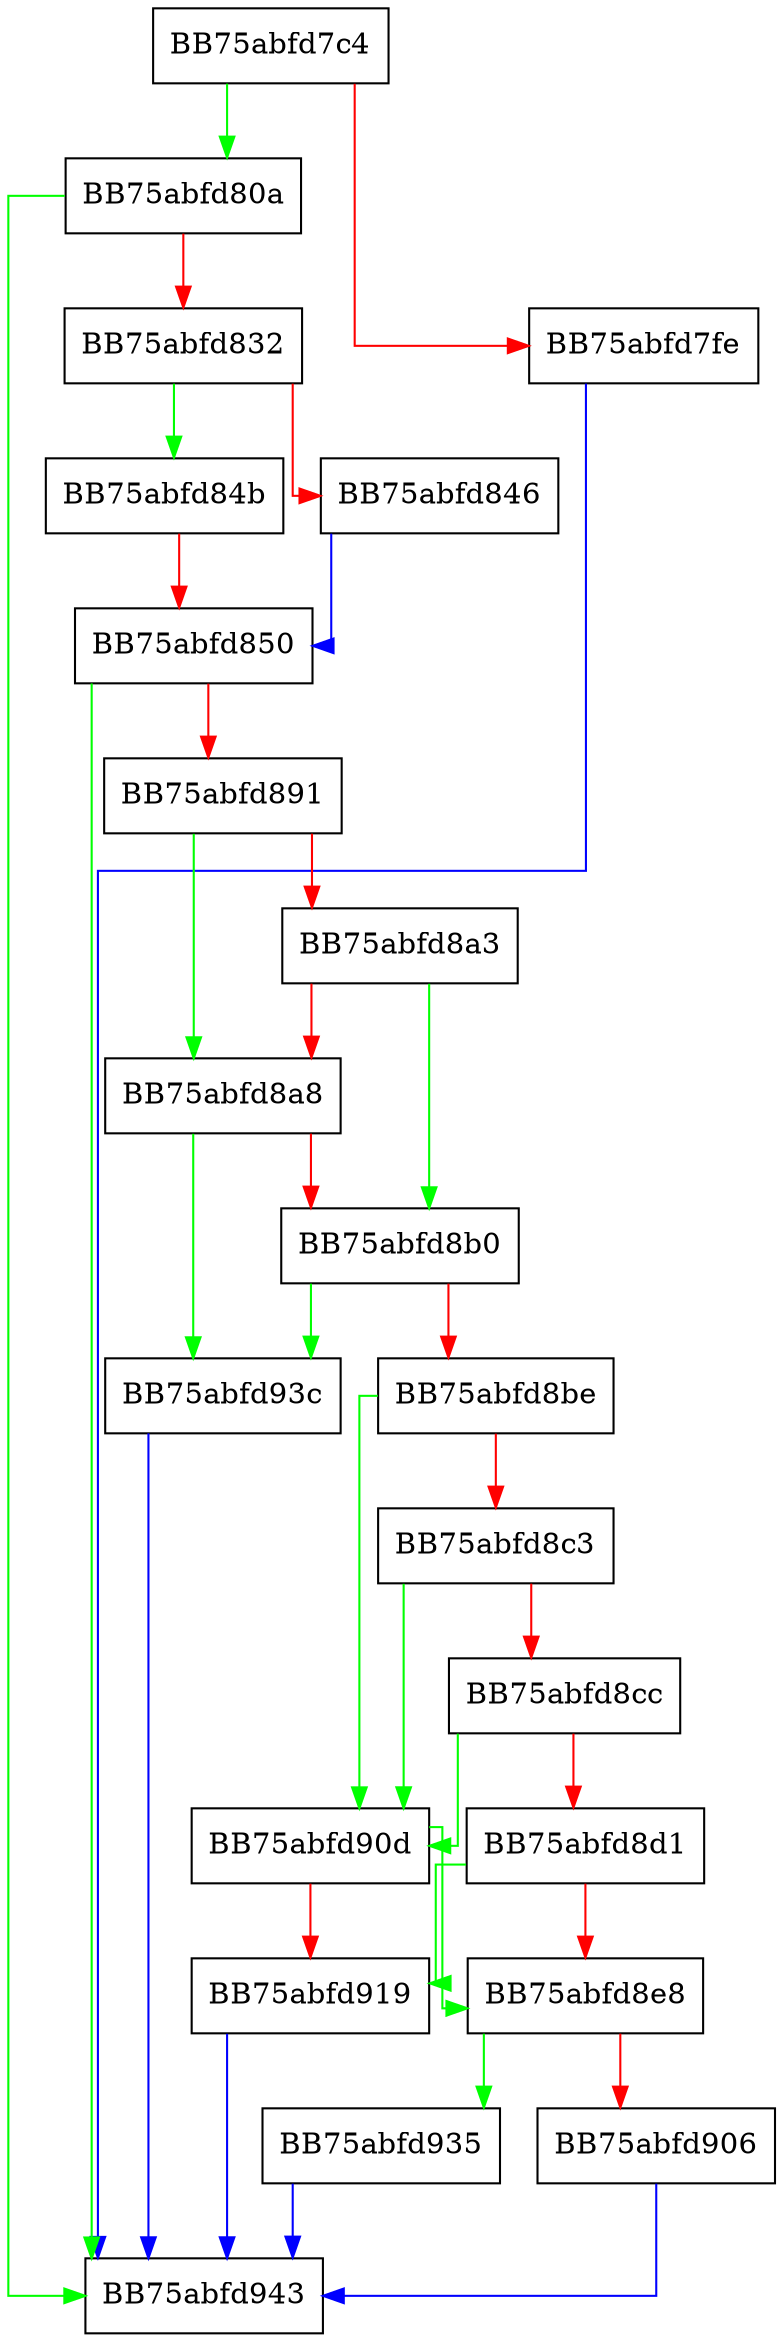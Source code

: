 digraph ZSTD_decompressBlock_internal {
  node [shape="box"];
  graph [splines=ortho];
  BB75abfd7c4 -> BB75abfd80a [color="green"];
  BB75abfd7c4 -> BB75abfd7fe [color="red"];
  BB75abfd7fe -> BB75abfd943 [color="blue"];
  BB75abfd80a -> BB75abfd943 [color="green"];
  BB75abfd80a -> BB75abfd832 [color="red"];
  BB75abfd832 -> BB75abfd84b [color="green"];
  BB75abfd832 -> BB75abfd846 [color="red"];
  BB75abfd846 -> BB75abfd850 [color="blue"];
  BB75abfd84b -> BB75abfd850 [color="red"];
  BB75abfd850 -> BB75abfd943 [color="green"];
  BB75abfd850 -> BB75abfd891 [color="red"];
  BB75abfd891 -> BB75abfd8a8 [color="green"];
  BB75abfd891 -> BB75abfd8a3 [color="red"];
  BB75abfd8a3 -> BB75abfd8b0 [color="green"];
  BB75abfd8a3 -> BB75abfd8a8 [color="red"];
  BB75abfd8a8 -> BB75abfd93c [color="green"];
  BB75abfd8a8 -> BB75abfd8b0 [color="red"];
  BB75abfd8b0 -> BB75abfd93c [color="green"];
  BB75abfd8b0 -> BB75abfd8be [color="red"];
  BB75abfd8be -> BB75abfd90d [color="green"];
  BB75abfd8be -> BB75abfd8c3 [color="red"];
  BB75abfd8c3 -> BB75abfd90d [color="green"];
  BB75abfd8c3 -> BB75abfd8cc [color="red"];
  BB75abfd8cc -> BB75abfd90d [color="green"];
  BB75abfd8cc -> BB75abfd8d1 [color="red"];
  BB75abfd8d1 -> BB75abfd919 [color="green"];
  BB75abfd8d1 -> BB75abfd8e8 [color="red"];
  BB75abfd8e8 -> BB75abfd935 [color="green"];
  BB75abfd8e8 -> BB75abfd906 [color="red"];
  BB75abfd906 -> BB75abfd943 [color="blue"];
  BB75abfd90d -> BB75abfd8e8 [color="green"];
  BB75abfd90d -> BB75abfd919 [color="red"];
  BB75abfd919 -> BB75abfd943 [color="blue"];
  BB75abfd935 -> BB75abfd943 [color="blue"];
  BB75abfd93c -> BB75abfd943 [color="blue"];
}